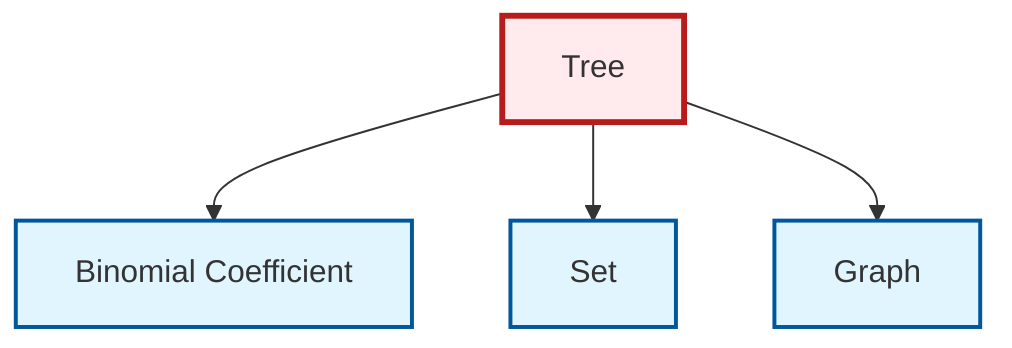 graph TD
    classDef definition fill:#e1f5fe,stroke:#01579b,stroke-width:2px
    classDef theorem fill:#f3e5f5,stroke:#4a148c,stroke-width:2px
    classDef axiom fill:#fff3e0,stroke:#e65100,stroke-width:2px
    classDef example fill:#e8f5e9,stroke:#1b5e20,stroke-width:2px
    classDef current fill:#ffebee,stroke:#b71c1c,stroke-width:3px
    def-set["Set"]:::definition
    def-graph["Graph"]:::definition
    def-tree["Tree"]:::definition
    def-binomial-coefficient["Binomial Coefficient"]:::definition
    def-tree --> def-binomial-coefficient
    def-tree --> def-set
    def-tree --> def-graph
    class def-tree current